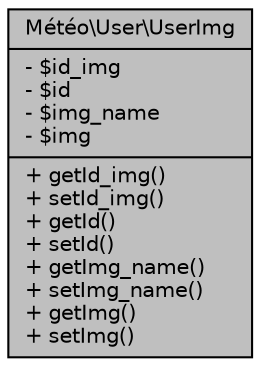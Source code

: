 digraph "Météo\User\UserImg"
{
 // LATEX_PDF_SIZE
  edge [fontname="Helvetica",fontsize="10",labelfontname="Helvetica",labelfontsize="10"];
  node [fontname="Helvetica",fontsize="10",shape=record];
  Node1 [label="{Météo\\User\\UserImg\n|- $id_img\l- $id\l- $img_name\l- $img\l|+ getId_img()\l+ setId_img()\l+ getId()\l+ setId()\l+ getImg_name()\l+ setImg_name()\l+ getImg()\l+ setImg()\l}",height=0.2,width=0.4,color="black", fillcolor="grey75", style="filled", fontcolor="black",tooltip=" "];
}
